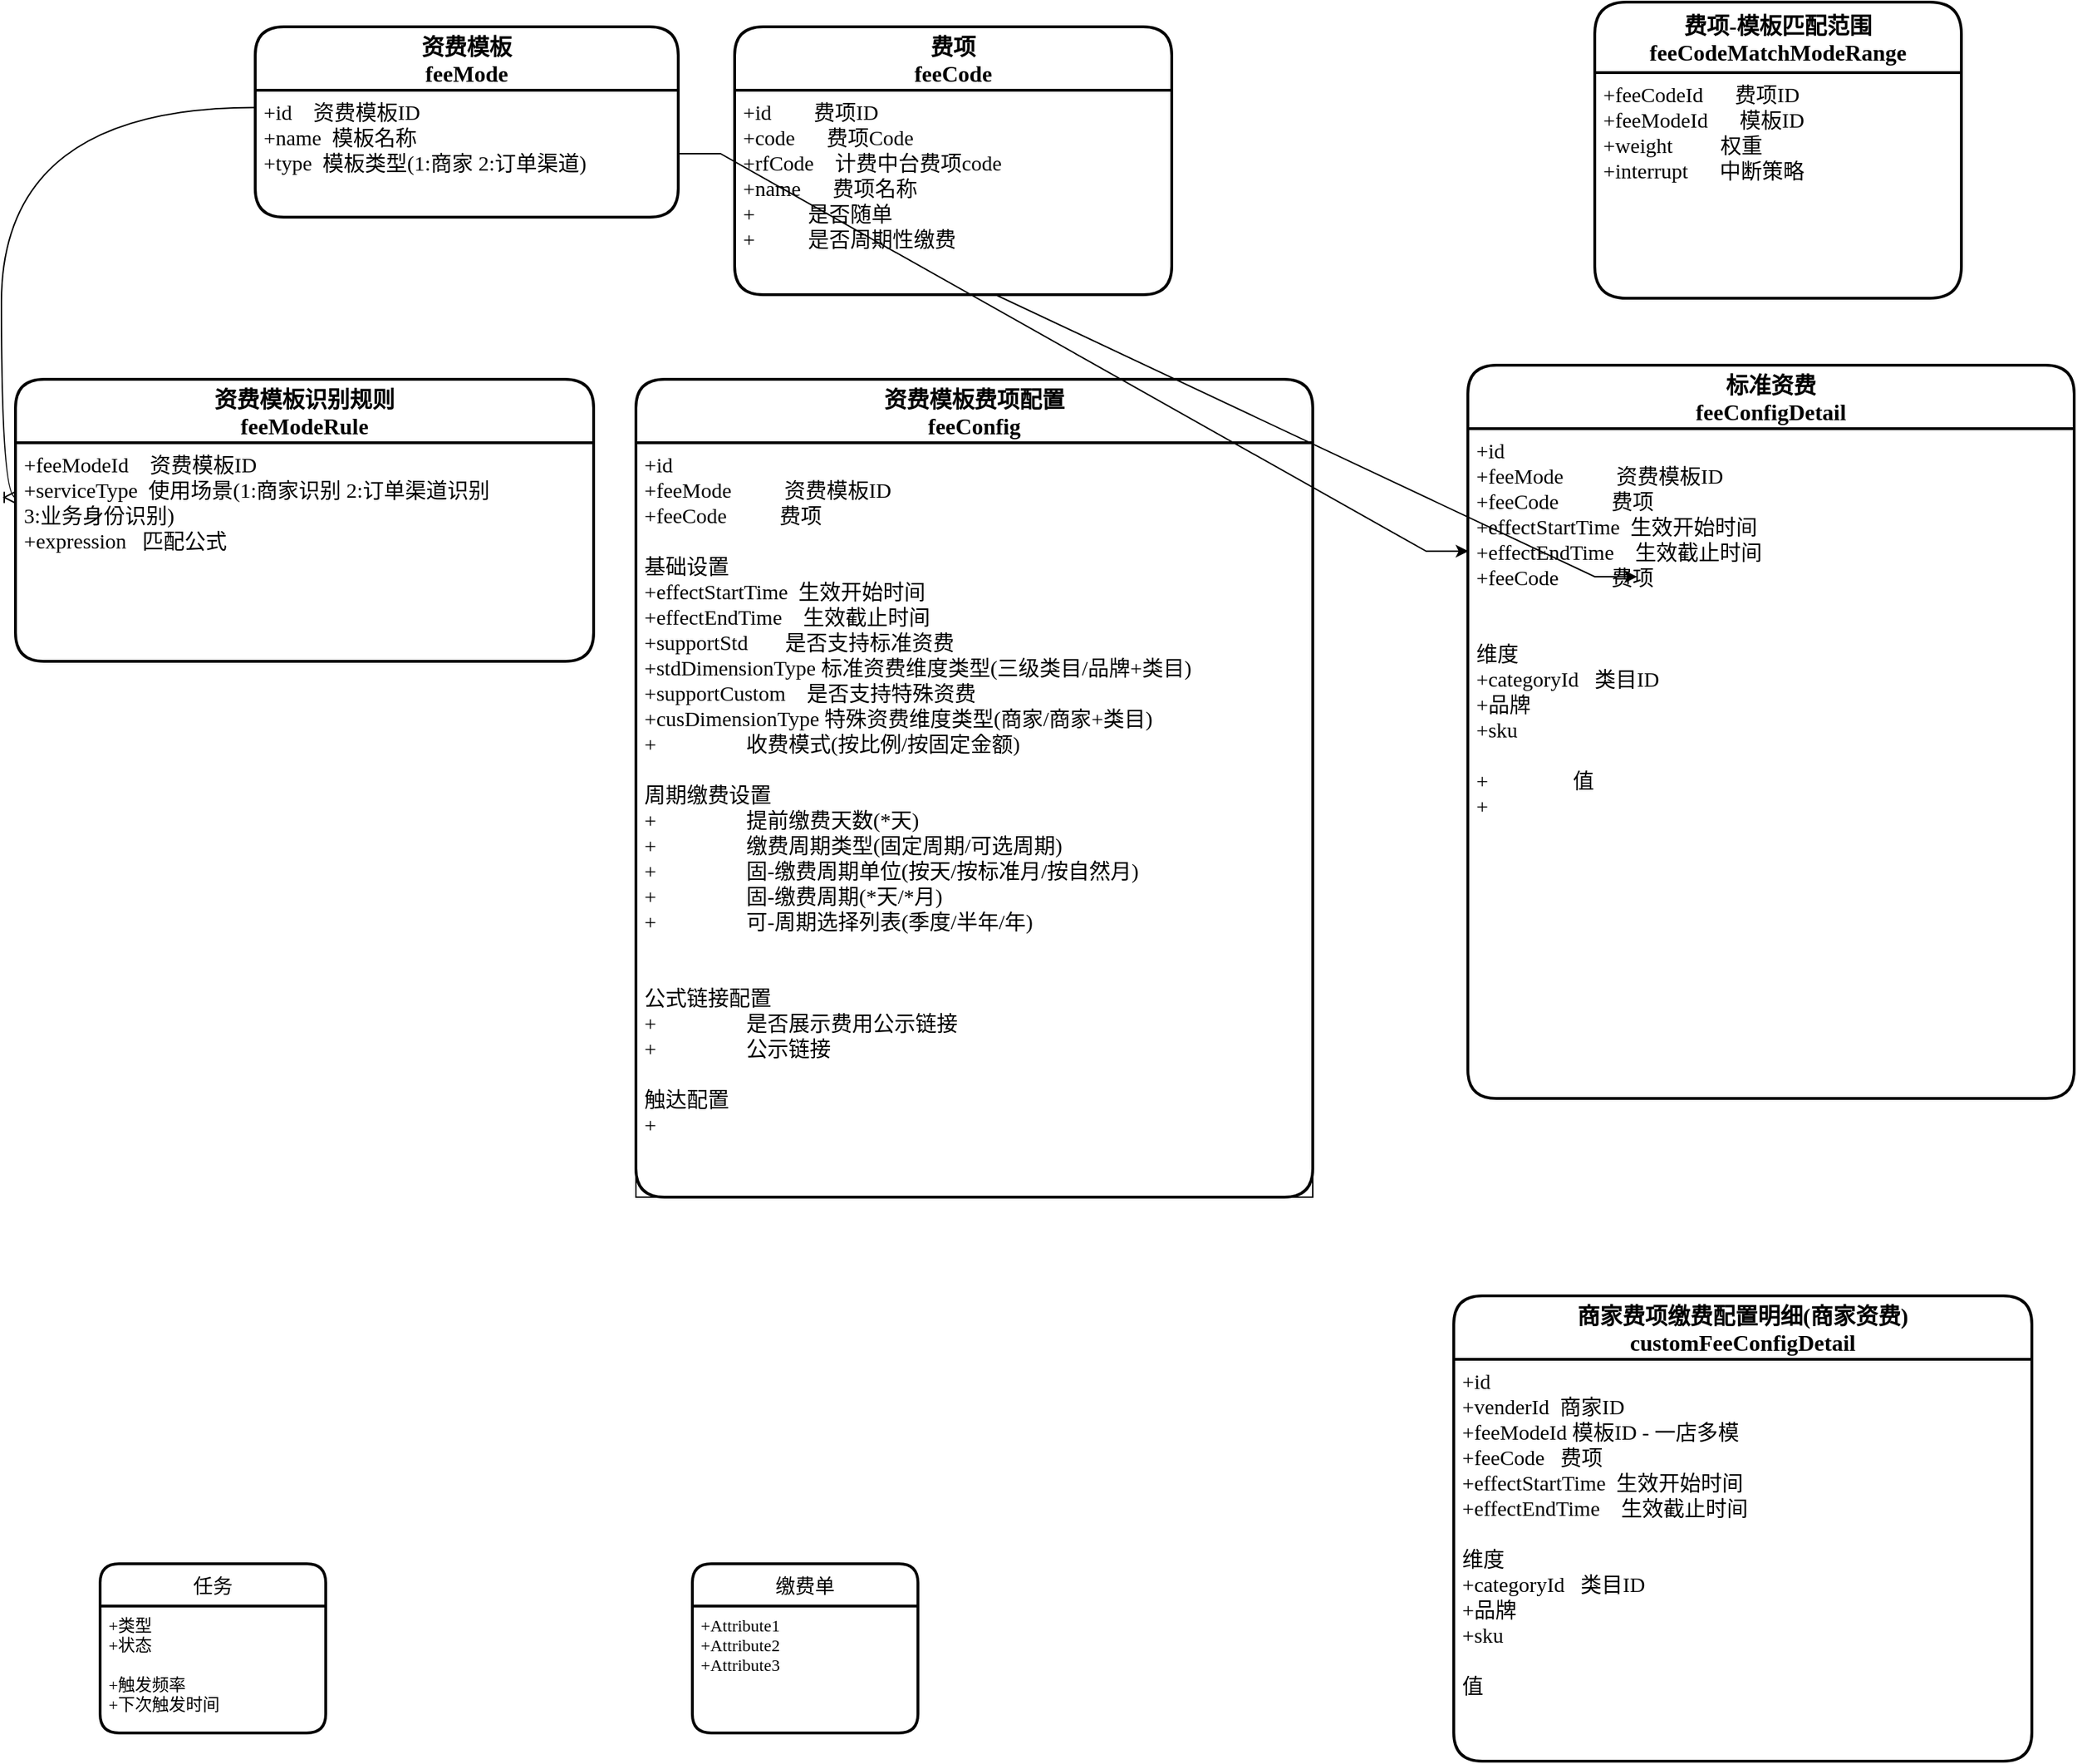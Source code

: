 <mxfile version="20.3.7" type="github">
  <diagram id="R2lEEEUBdFMjLlhIrx00" name="Page-1">
    <mxGraphModel dx="1655" dy="967" grid="1" gridSize="10" guides="1" tooltips="1" connect="1" arrows="1" fold="1" page="1" pageScale="1" pageWidth="850" pageHeight="1100" math="0" shadow="0" extFonts="Permanent Marker^https://fonts.googleapis.com/css?family=Permanent+Marker">
      <root>
        <mxCell id="0" />
        <mxCell id="1" parent="0" />
        <mxCell id="3CExHOjW3m0wOXi1z2jL-21" value="资费模板&#xa;feeMode" style="swimlane;childLayout=stackLayout;horizontal=1;startSize=45;horizontalStack=0;rounded=1;fontSize=16;fontStyle=1;strokeWidth=2;resizeParent=0;resizeLast=1;shadow=0;dashed=0;align=center;fontFamily=Menlo;" vertex="1" parent="1">
          <mxGeometry x="210" y="40" width="300" height="135" as="geometry" />
        </mxCell>
        <mxCell id="3CExHOjW3m0wOXi1z2jL-22" value="+id    资费模板ID&#xa;+name  模板名称&#xa;+type  模板类型(1:商家 2:订单渠道)" style="align=left;strokeColor=none;fillColor=none;spacingLeft=4;fontSize=15;verticalAlign=top;resizable=0;rotatable=0;part=1;fontFamily=Menlo;" vertex="1" parent="3CExHOjW3m0wOXi1z2jL-21">
          <mxGeometry y="45" width="300" height="90" as="geometry" />
        </mxCell>
        <mxCell id="3CExHOjW3m0wOXi1z2jL-25" value="资费模板识别规则&#xa;feeModeRule" style="swimlane;childLayout=stackLayout;horizontal=1;startSize=45;horizontalStack=0;rounded=1;fontSize=16;fontStyle=1;strokeWidth=2;resizeParent=0;resizeLast=1;shadow=0;dashed=0;align=center;fontFamily=Menlo;" vertex="1" parent="1">
          <mxGeometry x="40" y="290" width="410" height="200" as="geometry" />
        </mxCell>
        <mxCell id="3CExHOjW3m0wOXi1z2jL-26" value="+feeModeId    资费模板ID&#xa;+serviceType  使用场景(1:商家识别 2:订单渠道识别 &#xa;3:业务身份识别)&#xa;+expression   匹配公式" style="align=left;strokeColor=none;fillColor=none;spacingLeft=4;fontSize=15;verticalAlign=top;resizable=0;rotatable=0;part=1;fontFamily=Menlo;" vertex="1" parent="3CExHOjW3m0wOXi1z2jL-25">
          <mxGeometry y="45" width="410" height="155" as="geometry" />
        </mxCell>
        <mxCell id="3CExHOjW3m0wOXi1z2jL-27" value="" style="edgeStyle=orthogonalEdgeStyle;fontSize=12;html=1;endArrow=ERoneToMany;rounded=0;fontFamily=Menlo;exitX=0;exitY=0.136;exitDx=0;exitDy=0;exitPerimeter=0;entryX=0;entryY=0.25;entryDx=0;entryDy=0;curved=1;" edge="1" parent="1" source="3CExHOjW3m0wOXi1z2jL-22" target="3CExHOjW3m0wOXi1z2jL-26">
          <mxGeometry width="100" height="100" relative="1" as="geometry">
            <mxPoint x="90" y="360" as="sourcePoint" />
            <mxPoint x="190" y="260" as="targetPoint" />
          </mxGeometry>
        </mxCell>
        <mxCell id="3CExHOjW3m0wOXi1z2jL-28" value="资费模板费项配置&#xa;feeConfig" style="swimlane;childLayout=stackLayout;horizontal=1;startSize=45;horizontalStack=0;rounded=1;fontSize=16;fontStyle=1;strokeWidth=2;resizeParent=0;resizeLast=1;shadow=0;dashed=0;align=center;fontFamily=Menlo;strokeColor=#000000;" vertex="1" parent="1">
          <mxGeometry x="480" y="290" width="480" height="580" as="geometry" />
        </mxCell>
        <mxCell id="3CExHOjW3m0wOXi1z2jL-29" value="+id&#xa;+feeMode          资费模板ID&#xa;+feeCode          费项&#xa;&#xa;基础设置&#xa;+effectStartTime  生效开始时间&#xa;+effectEndTime    生效截止时间&#xa;+supportStd       是否支持标准资费&#xa;+stdDimensionType 标准资费维度类型(三级类目/品牌+类目)&#xa;+supportCustom    是否支持特殊资费&#xa;+cusDimensionType 特殊资费维度类型(商家/商家+类目)&#xa;+                 收费模式(按比例/按固定金额)&#xa;&#xa;周期缴费设置&#xa;+                 提前缴费天数(*天)&#xa;+                 缴费周期类型(固定周期/可选周期)&#xa;+                 固-缴费周期单位(按天/按标准月/按自然月)&#xa;+                 固-缴费周期(*天/*月)&#xa;+                 可-周期选择列表(季度/半年/年)&#xa;&#xa;&#xa;公式链接配置&#xa;+                 是否展示费用公示链接&#xa;+                 公示链接&#xa;&#xa;触达配置&#xa;+                 &#xa;&#xa;&#xa;" style="align=left;strokeColor=#000000;fillColor=none;spacingLeft=4;fontSize=15;verticalAlign=top;resizable=0;rotatable=0;part=1;fontFamily=Menlo;fontColor=#000000;" vertex="1" parent="3CExHOjW3m0wOXi1z2jL-28">
          <mxGeometry y="45" width="480" height="535" as="geometry" />
        </mxCell>
        <mxCell id="3CExHOjW3m0wOXi1z2jL-30" value="费项&#xa;feeCode" style="swimlane;childLayout=stackLayout;horizontal=1;startSize=45;horizontalStack=0;rounded=1;fontSize=16;fontStyle=1;strokeWidth=2;resizeParent=0;resizeLast=1;shadow=0;dashed=0;align=center;fontFamily=Menlo;" vertex="1" parent="1">
          <mxGeometry x="550" y="40" width="310" height="190" as="geometry" />
        </mxCell>
        <mxCell id="3CExHOjW3m0wOXi1z2jL-31" value="+id        费项ID&#xa;+code      费项Code&#xa;+rfCode    计费中台费项code&#xa;+name      费项名称&#xa;+          是否随单&#xa;+          是否周期性缴费" style="align=left;strokeColor=none;fillColor=none;spacingLeft=4;fontSize=15;verticalAlign=top;resizable=0;rotatable=0;part=1;fontFamily=Menlo;" vertex="1" parent="3CExHOjW3m0wOXi1z2jL-30">
          <mxGeometry y="45" width="310" height="145" as="geometry" />
        </mxCell>
        <mxCell id="3CExHOjW3m0wOXi1z2jL-37" value="标准资费&#xa;feeConfigDetail" style="swimlane;childLayout=stackLayout;horizontal=1;startSize=45;horizontalStack=0;rounded=1;fontSize=16;fontStyle=1;strokeWidth=2;resizeParent=0;resizeLast=1;shadow=0;dashed=0;align=center;fontFamily=Menlo;" vertex="1" parent="1">
          <mxGeometry x="1070" y="280" width="430" height="520" as="geometry" />
        </mxCell>
        <mxCell id="3CExHOjW3m0wOXi1z2jL-38" value="+id&#xa;+feeMode          资费模板ID&#xa;+feeCode          费项&#xa;+effectStartTime  生效开始时间&#xa;+effectEndTime    生效截止时间&#xa;+feeCode          费项&#xa;&#xa;&#xa;维度&#xa;+categoryId   类目ID&#xa;+品牌&#xa;+sku&#xa;&#xa;+                值&#xa;+" style="align=left;strokeColor=none;fillColor=none;spacingLeft=4;fontSize=15;verticalAlign=top;resizable=0;rotatable=0;part=1;fontFamily=Menlo;" vertex="1" parent="3CExHOjW3m0wOXi1z2jL-37">
          <mxGeometry y="45" width="430" height="475" as="geometry" />
        </mxCell>
        <mxCell id="3CExHOjW3m0wOXi1z2jL-39" value="商家费项缴费配置明细(商家资费)&#xa;customFeeConfigDetail" style="swimlane;childLayout=stackLayout;horizontal=1;startSize=45;horizontalStack=0;rounded=1;fontSize=16;fontStyle=1;strokeWidth=2;resizeParent=0;resizeLast=1;shadow=0;dashed=0;align=center;fontFamily=Menlo;" vertex="1" parent="1">
          <mxGeometry x="1060" y="940" width="410" height="330" as="geometry" />
        </mxCell>
        <mxCell id="3CExHOjW3m0wOXi1z2jL-40" value="+id&#xa;+venderId  商家ID&#xa;+feeModeId 模板ID - 一店多模&#xa;+feeCode   费项&#xa;+effectStartTime  生效开始时间&#xa;+effectEndTime    生效截止时间&#xa;&#xa;维度&#xa;+categoryId   类目ID&#xa;+品牌&#xa;+sku&#xa;&#xa;值&#xa;" style="align=left;strokeColor=none;fillColor=none;spacingLeft=4;fontSize=15;verticalAlign=top;resizable=0;rotatable=0;part=1;fontFamily=Menlo;" vertex="1" parent="3CExHOjW3m0wOXi1z2jL-39">
          <mxGeometry y="45" width="410" height="285" as="geometry" />
        </mxCell>
        <mxCell id="3CExHOjW3m0wOXi1z2jL-41" value="费项-模板匹配范围&#xa;feeCodeMatchModeRange" style="swimlane;childLayout=stackLayout;horizontal=1;startSize=50;horizontalStack=0;rounded=1;fontSize=16;fontStyle=1;strokeWidth=2;resizeParent=0;resizeLast=1;shadow=0;dashed=0;align=center;strokeColor=#000000;fontFamily=Menlo;" vertex="1" parent="1">
          <mxGeometry x="1160" y="22.5" width="260" height="210" as="geometry" />
        </mxCell>
        <mxCell id="3CExHOjW3m0wOXi1z2jL-42" value="+feeCodeId      费项ID&#xa;+feeModeId      模板ID&#xa;+weight         权重&#xa;+interrupt      中断策略" style="align=left;strokeColor=none;fillColor=none;spacingLeft=4;fontSize=15;verticalAlign=top;resizable=0;rotatable=0;part=1;fontFamily=Menlo;" vertex="1" parent="3CExHOjW3m0wOXi1z2jL-41">
          <mxGeometry y="50" width="260" height="160" as="geometry" />
        </mxCell>
        <mxCell id="3CExHOjW3m0wOXi1z2jL-43" value="缴费单" style="swimlane;childLayout=stackLayout;horizontal=1;startSize=30;horizontalStack=0;rounded=1;fontSize=14;fontStyle=0;strokeWidth=2;resizeParent=0;resizeLast=1;shadow=0;dashed=0;align=center;strokeColor=#000000;fontFamily=Menlo;" vertex="1" parent="1">
          <mxGeometry x="520" y="1130" width="160" height="120" as="geometry" />
        </mxCell>
        <mxCell id="3CExHOjW3m0wOXi1z2jL-44" value="+Attribute1&#xa;+Attribute2&#xa;+Attribute3" style="align=left;strokeColor=none;fillColor=none;spacingLeft=4;fontSize=12;verticalAlign=top;resizable=0;rotatable=0;part=1;fontFamily=Menlo;" vertex="1" parent="3CExHOjW3m0wOXi1z2jL-43">
          <mxGeometry y="30" width="160" height="90" as="geometry" />
        </mxCell>
        <mxCell id="3CExHOjW3m0wOXi1z2jL-46" value="任务" style="swimlane;childLayout=stackLayout;horizontal=1;startSize=30;horizontalStack=0;rounded=1;fontSize=14;fontStyle=0;strokeWidth=2;resizeParent=0;resizeLast=1;shadow=0;dashed=0;align=center;strokeColor=#000000;fontFamily=Menlo;" vertex="1" parent="1">
          <mxGeometry x="100" y="1130" width="160" height="120" as="geometry" />
        </mxCell>
        <mxCell id="3CExHOjW3m0wOXi1z2jL-47" value="+类型&#xa;+状态&#xa;&#xa;+触发频率&#xa;+下次触发时间" style="align=left;strokeColor=none;fillColor=none;spacingLeft=4;fontSize=12;verticalAlign=top;resizable=0;rotatable=0;part=1;fontFamily=Menlo;" vertex="1" parent="3CExHOjW3m0wOXi1z2jL-46">
          <mxGeometry y="30" width="160" height="90" as="geometry" />
        </mxCell>
        <mxCell id="3CExHOjW3m0wOXi1z2jL-48" style="edgeStyle=entityRelationEdgeStyle;rounded=0;orthogonalLoop=1;jettySize=auto;html=1;entryX=0.001;entryY=0.183;entryDx=0;entryDy=0;entryPerimeter=0;fontFamily=Menlo;fontSize=15;" edge="1" parent="1" source="3CExHOjW3m0wOXi1z2jL-22" target="3CExHOjW3m0wOXi1z2jL-38">
          <mxGeometry relative="1" as="geometry" />
        </mxCell>
        <mxCell id="3CExHOjW3m0wOXi1z2jL-49" style="edgeStyle=entityRelationEdgeStyle;rounded=0;orthogonalLoop=1;jettySize=auto;html=1;exitX=0.5;exitY=1;exitDx=0;exitDy=0;fontFamily=Menlo;fontSize=15;" edge="1" parent="1" source="3CExHOjW3m0wOXi1z2jL-31">
          <mxGeometry relative="1" as="geometry">
            <mxPoint x="1190" y="430" as="targetPoint" />
          </mxGeometry>
        </mxCell>
      </root>
    </mxGraphModel>
  </diagram>
</mxfile>
